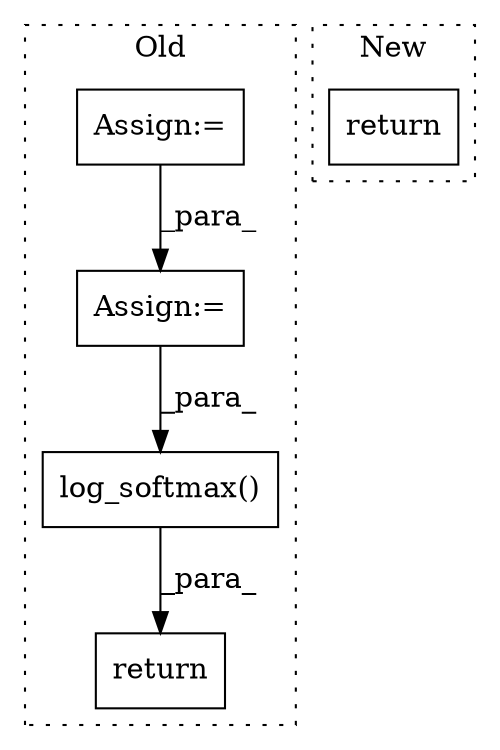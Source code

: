 digraph G {
subgraph cluster0 {
1 [label="log_softmax()" a="75" s="1000,1015" l="14,8" shape="box"];
3 [label="return" a="93" s="993" l="7" shape="box"];
4 [label="Assign:=" a="68" s="815" l="3" shape="box"];
5 [label="Assign:=" a="68" s="843" l="3" shape="box"];
label = "Old";
style="dotted";
}
subgraph cluster1 {
2 [label="return" a="93" s="924" l="7" shape="box"];
label = "New";
style="dotted";
}
1 -> 3 [label="_para_"];
4 -> 5 [label="_para_"];
5 -> 1 [label="_para_"];
}